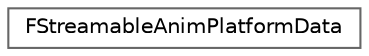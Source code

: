 digraph "Graphical Class Hierarchy"
{
 // INTERACTIVE_SVG=YES
 // LATEX_PDF_SIZE
  bgcolor="transparent";
  edge [fontname=Helvetica,fontsize=10,labelfontname=Helvetica,labelfontsize=10];
  node [fontname=Helvetica,fontsize=10,shape=box,height=0.2,width=0.4];
  rankdir="LR";
  Node0 [id="Node000000",label="FStreamableAnimPlatformData",height=0.2,width=0.4,color="grey40", fillcolor="white", style="filled",URL="$d6/dbd/classFStreamableAnimPlatformData.html",tooltip=" "];
}
